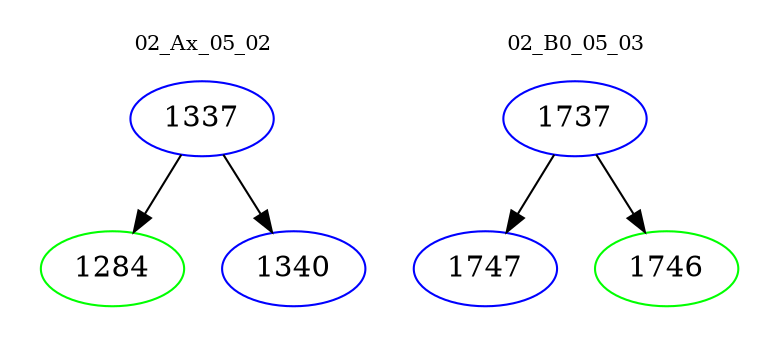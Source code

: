 digraph{
subgraph cluster_0 {
color = white
label = "02_Ax_05_02";
fontsize=10;
T0_1337 [label="1337", color="blue"]
T0_1337 -> T0_1284 [color="black"]
T0_1284 [label="1284", color="green"]
T0_1337 -> T0_1340 [color="black"]
T0_1340 [label="1340", color="blue"]
}
subgraph cluster_1 {
color = white
label = "02_B0_05_03";
fontsize=10;
T1_1737 [label="1737", color="blue"]
T1_1737 -> T1_1747 [color="black"]
T1_1747 [label="1747", color="blue"]
T1_1737 -> T1_1746 [color="black"]
T1_1746 [label="1746", color="green"]
}
}
